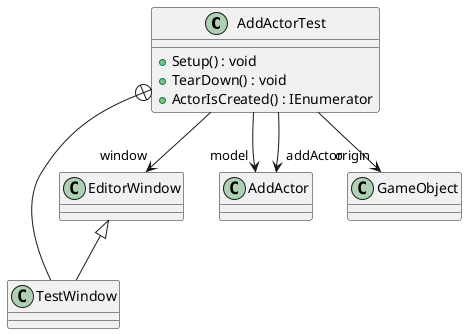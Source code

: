 @startuml
class AddActorTest {
    + Setup() : void
    + TearDown() : void
    + ActorIsCreated() : IEnumerator
}
class TestWindow {
}
AddActorTest --> "window" EditorWindow
AddActorTest --> "model" AddActor
AddActorTest --> "addActor" AddActor
AddActorTest --> "origin" GameObject
AddActorTest +-- TestWindow
EditorWindow <|-- TestWindow
@enduml
